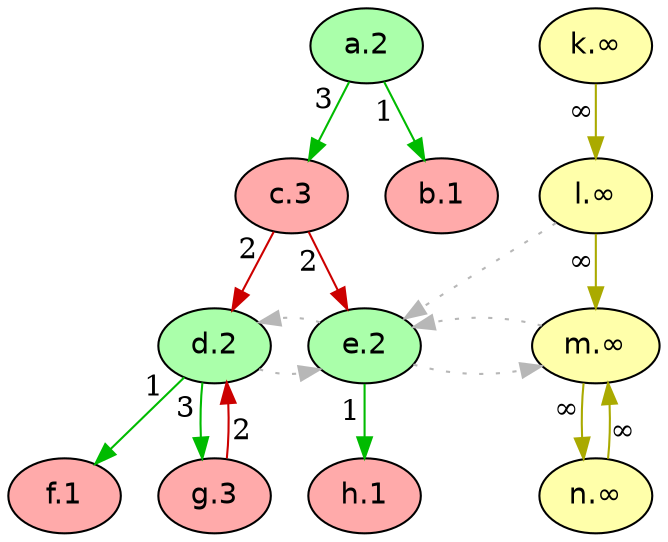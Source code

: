 digraph G {
  rankdir="TB"
  node [shape=oval style=filled fontname=Helvetica fontsize=14]
  node [fillcolor="#AAFFAA" fontcolor="#000000"] 
       a[label="a.2"] 
       d[label="d.2"] 
       e[label="e.2"]
  node [fillcolor="#FFAAAA" fontcolor="#000000"] 
       c[label="c.3"] 
       b[label="b.1"] 
       f[label="f.1"] 
       g[label="g.3"] 
       h[label="h.1"]
  node [fillcolor="#FFFFAA" fontcolor="#000000"] 
       m[label="m.∞"] 
       k[label="k.∞"] 
       l[label="l.∞"] 
       n[label="n.∞"]
  edge [dir=forward color="#00BB00" style="solid" taillabel="3" labeldistance=1.5]
        "a" -> "c" 
        "d" -> "g" 
  edge [dir=forward color="#00BB00" style="solid" taillabel="1" labeldistance=1.5]
        "a" -> "b" 
        "d" -> "f" 
        "e" -> "h" 
  edge [dir=forward color="#CC0000" style="solid" taillabel="2" labeldistance=1.5]
        "c" -> "d" 
        "c" -> "e" 
        "g" -> "d" 
  edge [dir=forward color="#AAAA00" style="solid" taillabel="∞" labeldistance=1.5]
        "k" -> "l" 
        "l" -> "m" 
        "m" -> "n" 
        "n" -> "m" 
  edge [dir=forward color="#b7b7b7" style="dotted" constraint=false taillabel=" " labeldistance=1.5]
        "d" -> "e" 
        "e" -> "d" 
        "e" -> "m" 
        "l" -> "e" 
        "m" -> "e" 

}